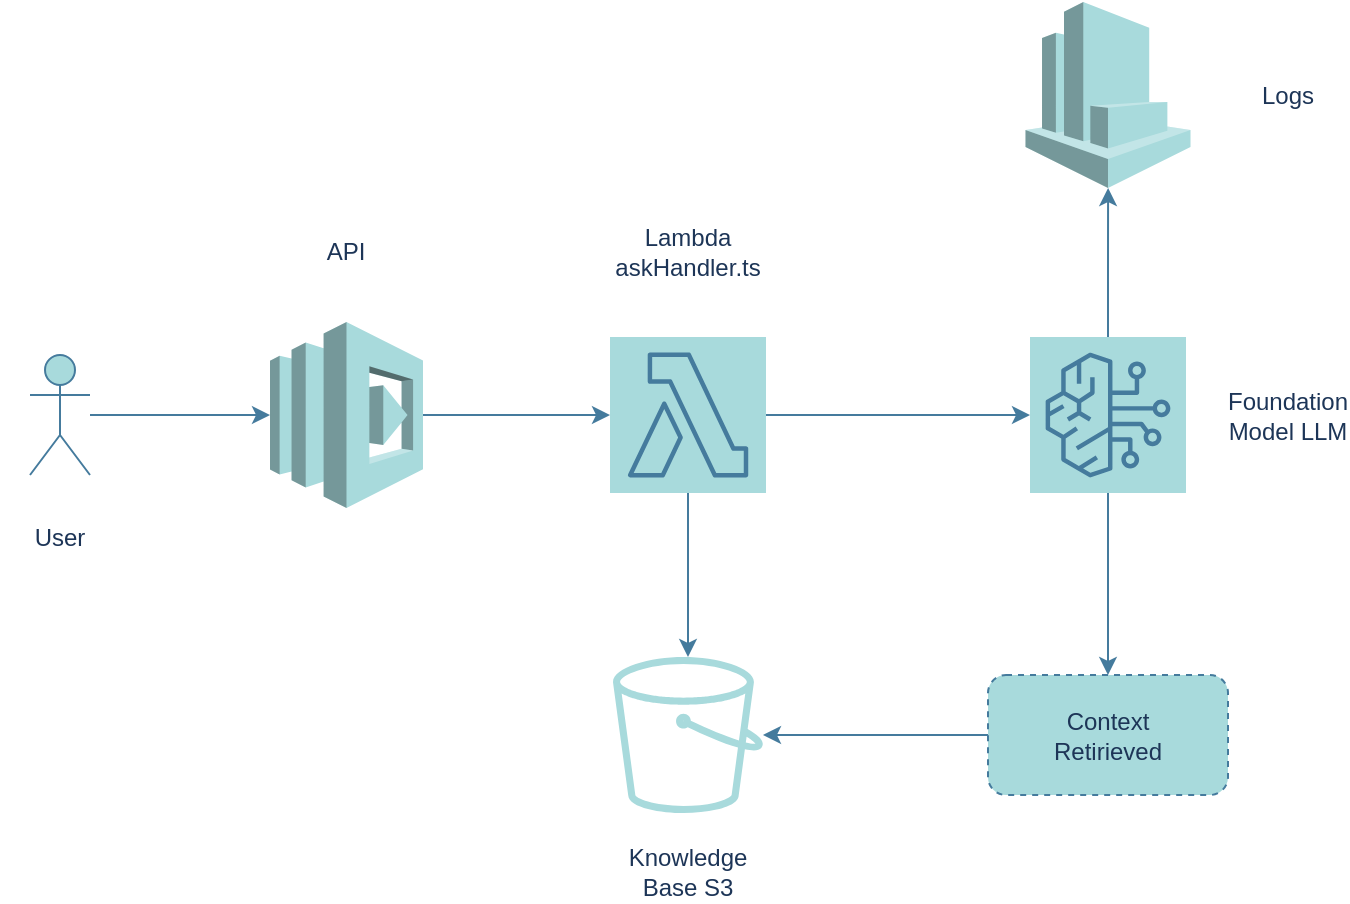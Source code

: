 <mxfile version="27.0.3">
  <diagram name="Page-1" id="ixHXviUHKyeQuD1ECfg4">
    <mxGraphModel dx="910" dy="896" grid="1" gridSize="10" guides="1" tooltips="1" connect="1" arrows="1" fold="1" page="1" pageScale="1" pageWidth="827" pageHeight="1169" math="0" shadow="0" adaptiveColors="auto">
      <root>
        <mxCell id="0" />
        <mxCell id="1" parent="0" />
        <mxCell id="LC72kPAoT7Dx3wpLuAG9-14" style="edgeStyle=orthogonalEdgeStyle;rounded=1;orthogonalLoop=1;jettySize=auto;html=1;labelBackgroundColor=none;strokeColor=#457B9D;fontColor=default;" edge="1" parent="1" source="LC72kPAoT7Dx3wpLuAG9-1" target="LC72kPAoT7Dx3wpLuAG9-2">
          <mxGeometry relative="1" as="geometry" />
        </mxCell>
        <mxCell id="LC72kPAoT7Dx3wpLuAG9-1" value="" style="points=[[0,0,0],[0.25,0,0],[0.5,0,0],[0.75,0,0],[1,0,0],[0,1,0],[0.25,1,0],[0.5,1,0],[0.75,1,0],[1,1,0],[0,0.25,0],[0,0.5,0],[0,0.75,0],[1,0.25,0],[1,0.5,0],[1,0.75,0]];outlineConnect=0;fontColor=#1D3557;fillColor=#A8DADC;strokeColor=#457B9D;dashed=0;verticalLabelPosition=bottom;verticalAlign=top;align=center;html=1;fontSize=12;fontStyle=0;aspect=fixed;shape=mxgraph.aws4.resourceIcon;resIcon=mxgraph.aws4.lambda;labelBackgroundColor=none;rounded=1;" vertex="1" parent="1">
          <mxGeometry x="390" y="277.5" width="78" height="78" as="geometry" />
        </mxCell>
        <mxCell id="LC72kPAoT7Dx3wpLuAG9-2" value="" style="outlineConnect=0;fontColor=#1D3557;fillColor=#A8DADC;strokeColor=none;dashed=0;verticalLabelPosition=bottom;verticalAlign=top;align=center;html=1;fontSize=12;fontStyle=0;aspect=fixed;pointerEvents=1;shape=mxgraph.aws4.bucket;labelBackgroundColor=none;rounded=1;" vertex="1" parent="1">
          <mxGeometry x="391.5" y="437.5" width="75" height="78" as="geometry" />
        </mxCell>
        <mxCell id="LC72kPAoT7Dx3wpLuAG9-15" style="edgeStyle=orthogonalEdgeStyle;rounded=1;orthogonalLoop=1;jettySize=auto;html=1;labelBackgroundColor=none;strokeColor=#457B9D;fontColor=default;" edge="1" parent="1" source="LC72kPAoT7Dx3wpLuAG9-3" target="LC72kPAoT7Dx3wpLuAG9-2">
          <mxGeometry relative="1" as="geometry" />
        </mxCell>
        <mxCell id="LC72kPAoT7Dx3wpLuAG9-3" value="" style="rounded=1;whiteSpace=wrap;html=1;dashed=1;labelBackgroundColor=none;fillColor=#A8DADC;strokeColor=#457B9D;fontColor=#1D3557;" vertex="1" parent="1">
          <mxGeometry x="579" y="446.5" width="120" height="60" as="geometry" />
        </mxCell>
        <mxCell id="LC72kPAoT7Dx3wpLuAG9-16" style="edgeStyle=orthogonalEdgeStyle;rounded=1;orthogonalLoop=1;jettySize=auto;html=1;entryX=0.5;entryY=0;entryDx=0;entryDy=0;labelBackgroundColor=none;strokeColor=#457B9D;fontColor=default;" edge="1" parent="1" source="LC72kPAoT7Dx3wpLuAG9-4" target="LC72kPAoT7Dx3wpLuAG9-3">
          <mxGeometry relative="1" as="geometry" />
        </mxCell>
        <mxCell id="LC72kPAoT7Dx3wpLuAG9-19" style="edgeStyle=orthogonalEdgeStyle;rounded=1;orthogonalLoop=1;jettySize=auto;html=1;labelBackgroundColor=none;strokeColor=#457B9D;fontColor=default;" edge="1" parent="1" source="LC72kPAoT7Dx3wpLuAG9-4" target="LC72kPAoT7Dx3wpLuAG9-18">
          <mxGeometry relative="1" as="geometry" />
        </mxCell>
        <mxCell id="LC72kPAoT7Dx3wpLuAG9-4" value="" style="points=[[0,0,0],[0.25,0,0],[0.5,0,0],[0.75,0,0],[1,0,0],[0,1,0],[0.25,1,0],[0.5,1,0],[0.75,1,0],[1,1,0],[0,0.25,0],[0,0.5,0],[0,0.75,0],[1,0.25,0],[1,0.5,0],[1,0.75,0]];outlineConnect=0;fontColor=#1D3557;fillColor=#A8DADC;strokeColor=#457B9D;dashed=0;verticalLabelPosition=bottom;verticalAlign=top;align=center;html=1;fontSize=12;fontStyle=0;aspect=fixed;shape=mxgraph.aws4.resourceIcon;resIcon=mxgraph.aws4.bedrock;labelBackgroundColor=none;rounded=1;" vertex="1" parent="1">
          <mxGeometry x="600" y="277.5" width="78" height="78" as="geometry" />
        </mxCell>
        <mxCell id="LC72kPAoT7Dx3wpLuAG9-7" value="" style="outlineConnect=0;dashed=0;verticalLabelPosition=bottom;verticalAlign=top;align=center;html=1;shape=mxgraph.aws3.lambda;fillColor=#A8DADC;labelBackgroundColor=none;strokeColor=#457B9D;fontColor=#1D3557;rounded=1;" vertex="1" parent="1">
          <mxGeometry x="220" y="270" width="76.5" height="93" as="geometry" />
        </mxCell>
        <mxCell id="LC72kPAoT7Dx3wpLuAG9-9" value="" style="shape=umlActor;verticalLabelPosition=bottom;verticalAlign=top;html=1;outlineConnect=0;labelBackgroundColor=none;fillColor=#A8DADC;strokeColor=#457B9D;fontColor=#1D3557;rounded=1;" vertex="1" parent="1">
          <mxGeometry x="100" y="286.5" width="30" height="60" as="geometry" />
        </mxCell>
        <mxCell id="LC72kPAoT7Dx3wpLuAG9-12" style="edgeStyle=orthogonalEdgeStyle;rounded=1;orthogonalLoop=1;jettySize=auto;html=1;entryX=0;entryY=0.5;entryDx=0;entryDy=0;entryPerimeter=0;labelBackgroundColor=none;strokeColor=#457B9D;fontColor=default;" edge="1" parent="1" source="LC72kPAoT7Dx3wpLuAG9-9" target="LC72kPAoT7Dx3wpLuAG9-7">
          <mxGeometry relative="1" as="geometry" />
        </mxCell>
        <mxCell id="LC72kPAoT7Dx3wpLuAG9-13" style="edgeStyle=orthogonalEdgeStyle;rounded=1;orthogonalLoop=1;jettySize=auto;html=1;entryX=0;entryY=0.5;entryDx=0;entryDy=0;entryPerimeter=0;labelBackgroundColor=none;strokeColor=#457B9D;fontColor=default;" edge="1" parent="1" source="LC72kPAoT7Dx3wpLuAG9-7" target="LC72kPAoT7Dx3wpLuAG9-1">
          <mxGeometry relative="1" as="geometry" />
        </mxCell>
        <mxCell id="LC72kPAoT7Dx3wpLuAG9-17" style="edgeStyle=orthogonalEdgeStyle;rounded=1;orthogonalLoop=1;jettySize=auto;html=1;entryX=0;entryY=0.5;entryDx=0;entryDy=0;entryPerimeter=0;labelBackgroundColor=none;strokeColor=#457B9D;fontColor=default;" edge="1" parent="1" source="LC72kPAoT7Dx3wpLuAG9-1" target="LC72kPAoT7Dx3wpLuAG9-4">
          <mxGeometry relative="1" as="geometry" />
        </mxCell>
        <mxCell id="LC72kPAoT7Dx3wpLuAG9-18" value="" style="outlineConnect=0;dashed=0;verticalLabelPosition=bottom;verticalAlign=top;align=center;html=1;shape=mxgraph.aws3.cloudwatch;fillColor=#A8DADC;labelBackgroundColor=none;strokeColor=#457B9D;fontColor=#1D3557;rounded=1;" vertex="1" parent="1">
          <mxGeometry x="597.75" y="110" width="82.5" height="93" as="geometry" />
        </mxCell>
        <mxCell id="LC72kPAoT7Dx3wpLuAG9-20" value="Logs" style="text;html=1;align=center;verticalAlign=middle;whiteSpace=wrap;rounded=1;labelBackgroundColor=none;fontColor=#1D3557;" vertex="1" parent="1">
          <mxGeometry x="699" y="141.5" width="60" height="30" as="geometry" />
        </mxCell>
        <mxCell id="LC72kPAoT7Dx3wpLuAG9-21" value="API" style="text;html=1;align=center;verticalAlign=middle;whiteSpace=wrap;rounded=1;labelBackgroundColor=none;fontColor=#1D3557;" vertex="1" parent="1">
          <mxGeometry x="228.25" y="220" width="60" height="30" as="geometry" />
        </mxCell>
        <mxCell id="LC72kPAoT7Dx3wpLuAG9-22" value="User" style="text;html=1;align=center;verticalAlign=middle;whiteSpace=wrap;rounded=1;labelBackgroundColor=none;fontColor=#1D3557;" vertex="1" parent="1">
          <mxGeometry x="85" y="363" width="60" height="30" as="geometry" />
        </mxCell>
        <mxCell id="LC72kPAoT7Dx3wpLuAG9-23" value="Lambda askHandler.ts" style="text;html=1;align=center;verticalAlign=middle;whiteSpace=wrap;rounded=1;labelBackgroundColor=none;fontColor=#1D3557;" vertex="1" parent="1">
          <mxGeometry x="399" y="220" width="60" height="30" as="geometry" />
        </mxCell>
        <mxCell id="LC72kPAoT7Dx3wpLuAG9-24" value="Knowledge Base S3" style="text;html=1;align=center;verticalAlign=middle;whiteSpace=wrap;rounded=1;labelBackgroundColor=none;fontColor=#1D3557;" vertex="1" parent="1">
          <mxGeometry x="399" y="530" width="60" height="30" as="geometry" />
        </mxCell>
        <mxCell id="LC72kPAoT7Dx3wpLuAG9-25" value="Context&lt;div&gt;Retirieved&lt;/div&gt;" style="text;html=1;align=center;verticalAlign=middle;whiteSpace=wrap;rounded=1;labelBackgroundColor=none;fontColor=#1D3557;" vertex="1" parent="1">
          <mxGeometry x="609" y="462" width="60" height="30" as="geometry" />
        </mxCell>
        <mxCell id="LC72kPAoT7Dx3wpLuAG9-26" value="Foundation Model LLM" style="text;html=1;align=center;verticalAlign=middle;whiteSpace=wrap;rounded=1;labelBackgroundColor=none;fontColor=#1D3557;" vertex="1" parent="1">
          <mxGeometry x="699" y="301.5" width="60" height="30" as="geometry" />
        </mxCell>
      </root>
    </mxGraphModel>
  </diagram>
</mxfile>
